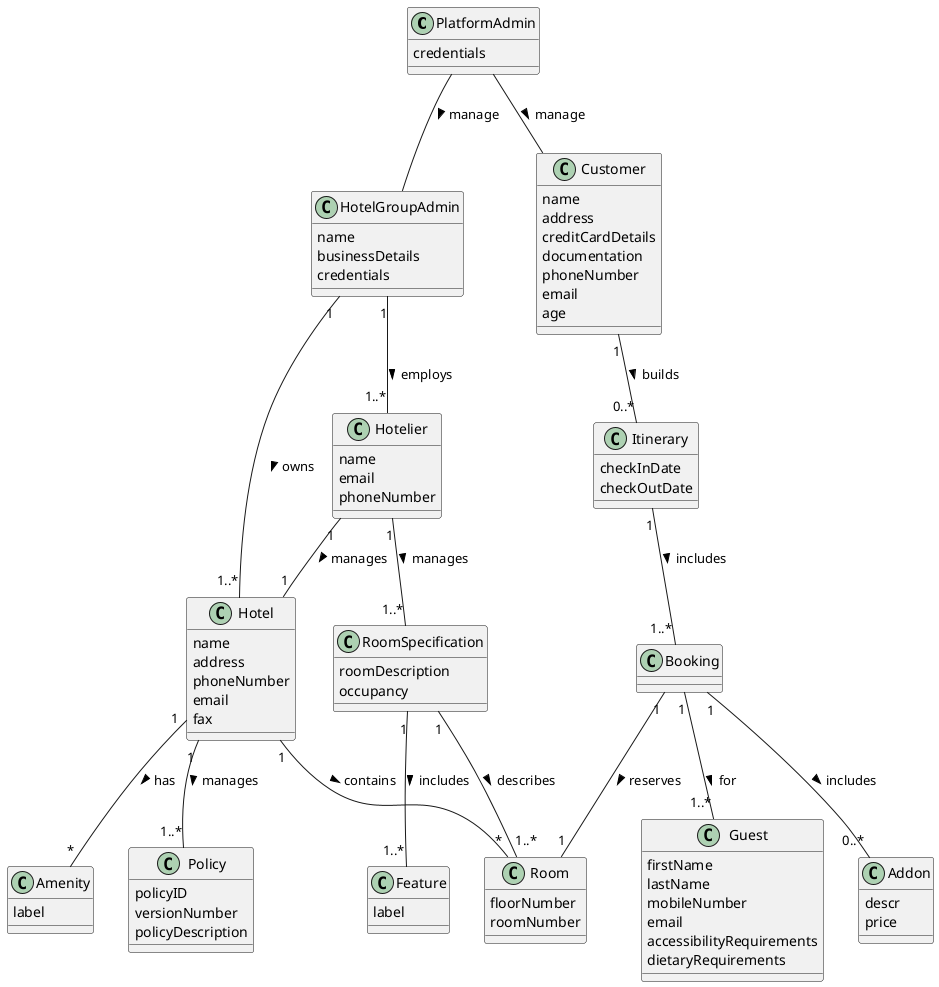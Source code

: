 @startuml
    class "PlatformAdmin" as PlatformAdmin {
'        implement as singleton?
    }
    PlatformAdmin -- HotelGroupAdmin: manage >
    PlatformAdmin -- Customer: manage >

    HotelGroupAdmin "1" -- "1..*" Hotel: owns >
    HotelGroupAdmin "1" -- "1..*" Hotelier: employs >
    Hotelier "1" -- "1" Hotel: manages >

    Hotel "1" -- "*" Room: contains >
    RoomSpecification "1" -- "1..*" Room: describes >
    RoomSpecification "1" -- "1..*" Feature: includes >

    Hotel "1" -- "*" Amenity: has >
    Hotel "1" -- "1..*" Policy: manages >
    Hotelier "1" -- "1..*" RoomSpecification: manages >

    Customer "1" -- "0..*" Itinerary: builds >
    Itinerary "1" -- "1..*" Booking: includes >
    Booking "1" -- "1" Room: reserves >
    Booking "1" -- "1..*" Guest: for >
    Booking "1" -- "0..*" Addon: includes >

    class "PlatformAdmin" as PlatformAdmin {
        credentials
    }

    class "HotelGroupAdmin" as HotelGroupAdmin {
        name
        businessDetails
        credentials
    }

    class "Customer" as Customer {
        name
        address
        creditCardDetails
        documentation
        phoneNumber
        email
        age
    }

    class "Guest" as Guest {
        firstName
        lastName
        mobileNumber
        email
        accessibilityRequirements
        dietaryRequirements
    }

    class "Hotelier" as Hotelier {
        name
        email
        phoneNumber
    }

    class "Room" as Room {
        floorNumber
        roomNumber
    }

    class "RoomSpecification" as RoomSpecification {
        roomDescription
        occupancy
    }

    class "Itinerary" as Itinerary {
        checkInDate
        checkOutDate
    }

    class "Booking" as Booking {
    }

    class "Addon" as Addon {
        descr
        price
    }

    class "Amenity" as Amenity {
        label
    }

    class "Policy" as Policy {
        policyID
        versionNumber
        policyDescription
    }

    class "Feature" as Feature {
        label
    }

    class "Hotel" as Hotel {
        name
        address
        phoneNumber
        email
        fax
    }
@enduml

